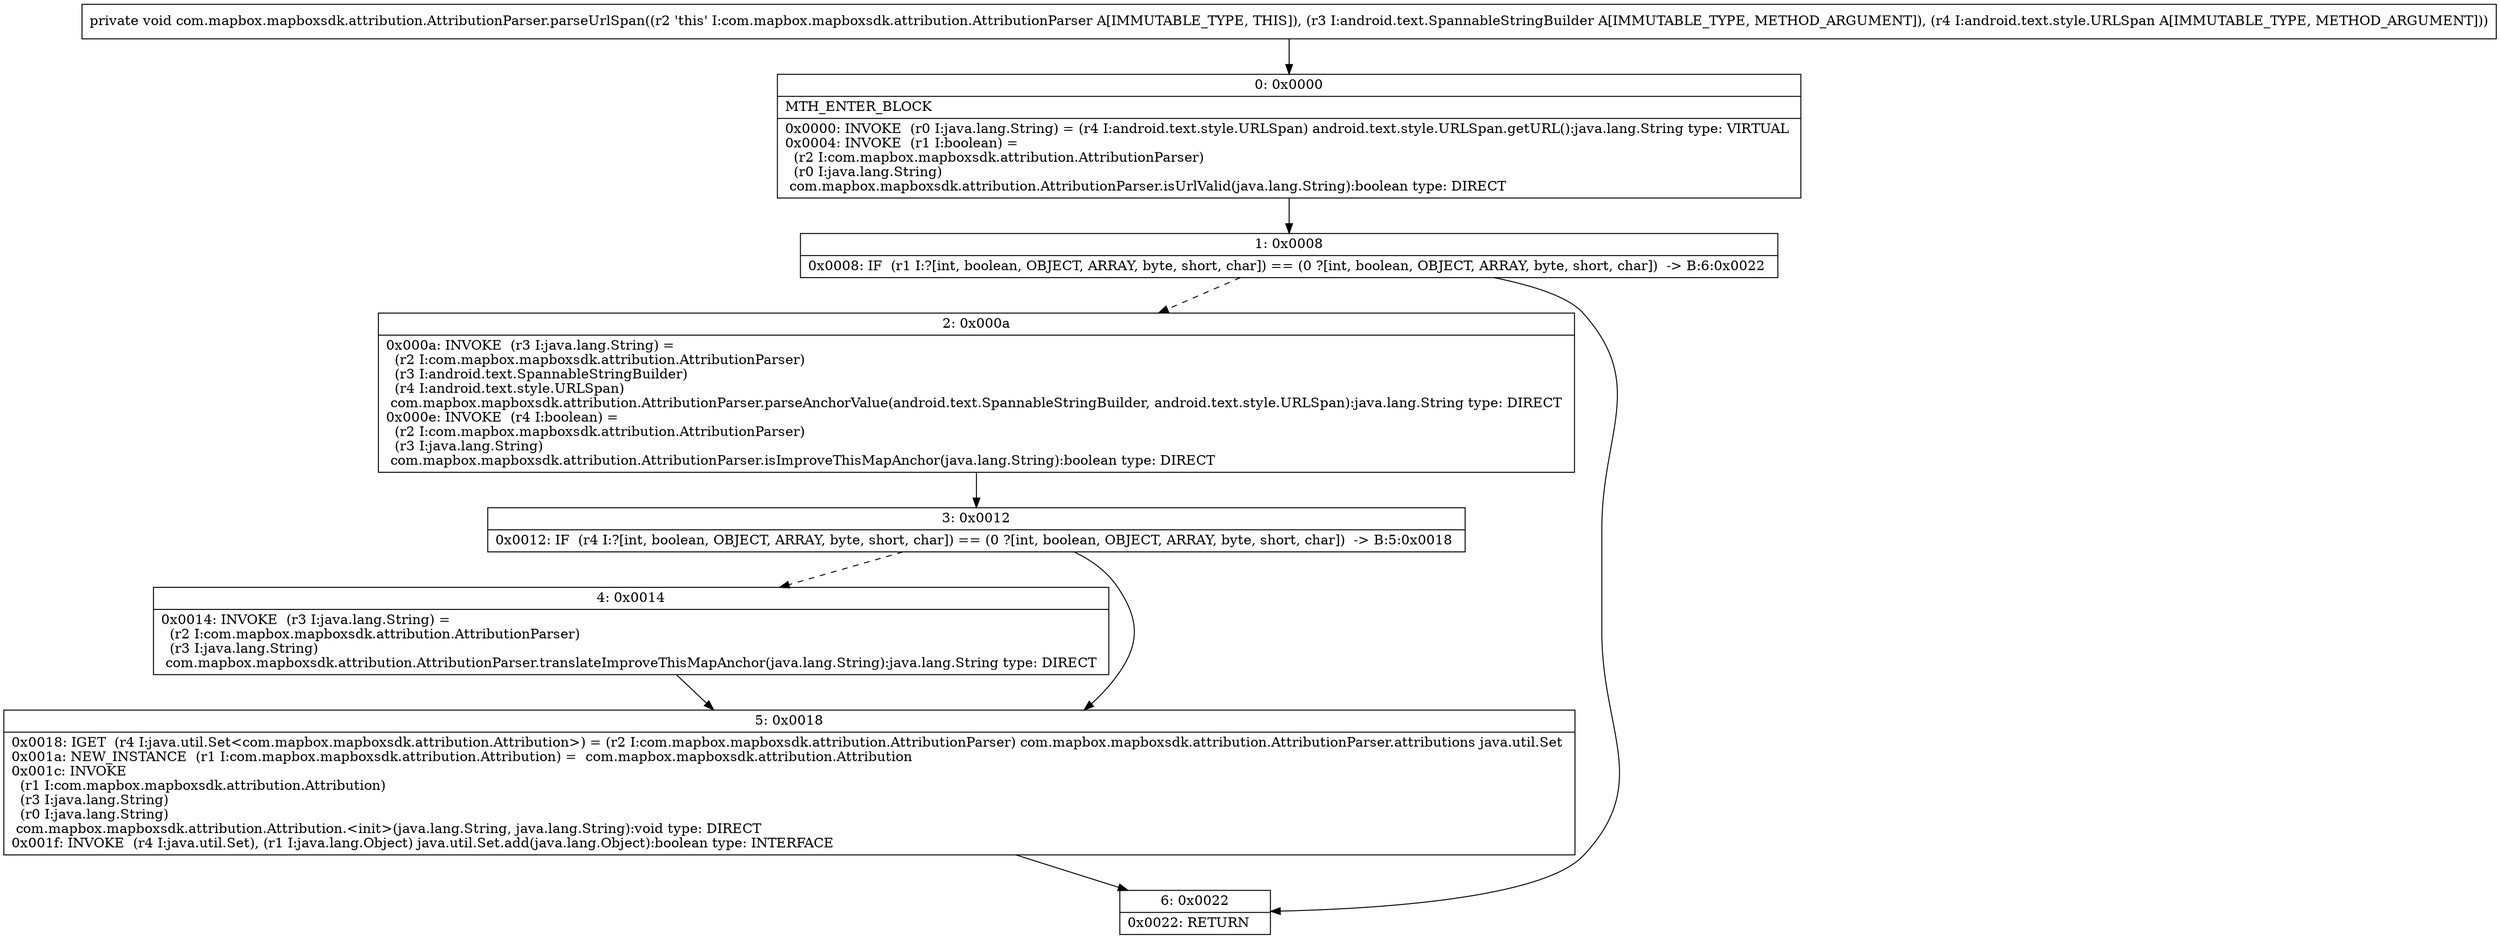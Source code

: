 digraph "CFG forcom.mapbox.mapboxsdk.attribution.AttributionParser.parseUrlSpan(Landroid\/text\/SpannableStringBuilder;Landroid\/text\/style\/URLSpan;)V" {
Node_0 [shape=record,label="{0\:\ 0x0000|MTH_ENTER_BLOCK\l|0x0000: INVOKE  (r0 I:java.lang.String) = (r4 I:android.text.style.URLSpan) android.text.style.URLSpan.getURL():java.lang.String type: VIRTUAL \l0x0004: INVOKE  (r1 I:boolean) = \l  (r2 I:com.mapbox.mapboxsdk.attribution.AttributionParser)\l  (r0 I:java.lang.String)\l com.mapbox.mapboxsdk.attribution.AttributionParser.isUrlValid(java.lang.String):boolean type: DIRECT \l}"];
Node_1 [shape=record,label="{1\:\ 0x0008|0x0008: IF  (r1 I:?[int, boolean, OBJECT, ARRAY, byte, short, char]) == (0 ?[int, boolean, OBJECT, ARRAY, byte, short, char])  \-\> B:6:0x0022 \l}"];
Node_2 [shape=record,label="{2\:\ 0x000a|0x000a: INVOKE  (r3 I:java.lang.String) = \l  (r2 I:com.mapbox.mapboxsdk.attribution.AttributionParser)\l  (r3 I:android.text.SpannableStringBuilder)\l  (r4 I:android.text.style.URLSpan)\l com.mapbox.mapboxsdk.attribution.AttributionParser.parseAnchorValue(android.text.SpannableStringBuilder, android.text.style.URLSpan):java.lang.String type: DIRECT \l0x000e: INVOKE  (r4 I:boolean) = \l  (r2 I:com.mapbox.mapboxsdk.attribution.AttributionParser)\l  (r3 I:java.lang.String)\l com.mapbox.mapboxsdk.attribution.AttributionParser.isImproveThisMapAnchor(java.lang.String):boolean type: DIRECT \l}"];
Node_3 [shape=record,label="{3\:\ 0x0012|0x0012: IF  (r4 I:?[int, boolean, OBJECT, ARRAY, byte, short, char]) == (0 ?[int, boolean, OBJECT, ARRAY, byte, short, char])  \-\> B:5:0x0018 \l}"];
Node_4 [shape=record,label="{4\:\ 0x0014|0x0014: INVOKE  (r3 I:java.lang.String) = \l  (r2 I:com.mapbox.mapboxsdk.attribution.AttributionParser)\l  (r3 I:java.lang.String)\l com.mapbox.mapboxsdk.attribution.AttributionParser.translateImproveThisMapAnchor(java.lang.String):java.lang.String type: DIRECT \l}"];
Node_5 [shape=record,label="{5\:\ 0x0018|0x0018: IGET  (r4 I:java.util.Set\<com.mapbox.mapboxsdk.attribution.Attribution\>) = (r2 I:com.mapbox.mapboxsdk.attribution.AttributionParser) com.mapbox.mapboxsdk.attribution.AttributionParser.attributions java.util.Set \l0x001a: NEW_INSTANCE  (r1 I:com.mapbox.mapboxsdk.attribution.Attribution) =  com.mapbox.mapboxsdk.attribution.Attribution \l0x001c: INVOKE  \l  (r1 I:com.mapbox.mapboxsdk.attribution.Attribution)\l  (r3 I:java.lang.String)\l  (r0 I:java.lang.String)\l com.mapbox.mapboxsdk.attribution.Attribution.\<init\>(java.lang.String, java.lang.String):void type: DIRECT \l0x001f: INVOKE  (r4 I:java.util.Set), (r1 I:java.lang.Object) java.util.Set.add(java.lang.Object):boolean type: INTERFACE \l}"];
Node_6 [shape=record,label="{6\:\ 0x0022|0x0022: RETURN   \l}"];
MethodNode[shape=record,label="{private void com.mapbox.mapboxsdk.attribution.AttributionParser.parseUrlSpan((r2 'this' I:com.mapbox.mapboxsdk.attribution.AttributionParser A[IMMUTABLE_TYPE, THIS]), (r3 I:android.text.SpannableStringBuilder A[IMMUTABLE_TYPE, METHOD_ARGUMENT]), (r4 I:android.text.style.URLSpan A[IMMUTABLE_TYPE, METHOD_ARGUMENT])) }"];
MethodNode -> Node_0;
Node_0 -> Node_1;
Node_1 -> Node_2[style=dashed];
Node_1 -> Node_6;
Node_2 -> Node_3;
Node_3 -> Node_4[style=dashed];
Node_3 -> Node_5;
Node_4 -> Node_5;
Node_5 -> Node_6;
}

